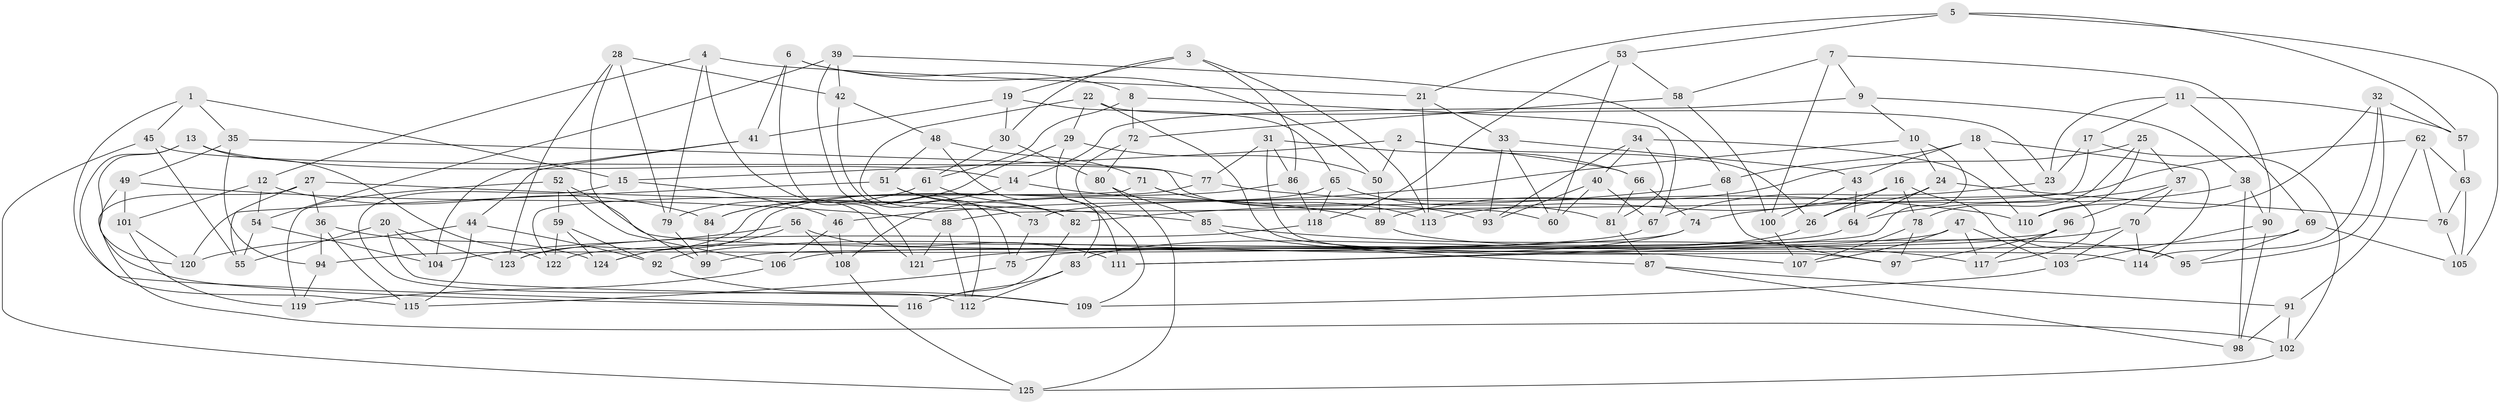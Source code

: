 // coarse degree distribution, {6: 0.4675324675324675, 5: 0.14285714285714285, 4: 0.35064935064935066, 3: 0.03896103896103896}
// Generated by graph-tools (version 1.1) at 2025/42/03/06/25 10:42:21]
// undirected, 125 vertices, 250 edges
graph export_dot {
graph [start="1"]
  node [color=gray90,style=filled];
  1;
  2;
  3;
  4;
  5;
  6;
  7;
  8;
  9;
  10;
  11;
  12;
  13;
  14;
  15;
  16;
  17;
  18;
  19;
  20;
  21;
  22;
  23;
  24;
  25;
  26;
  27;
  28;
  29;
  30;
  31;
  32;
  33;
  34;
  35;
  36;
  37;
  38;
  39;
  40;
  41;
  42;
  43;
  44;
  45;
  46;
  47;
  48;
  49;
  50;
  51;
  52;
  53;
  54;
  55;
  56;
  57;
  58;
  59;
  60;
  61;
  62;
  63;
  64;
  65;
  66;
  67;
  68;
  69;
  70;
  71;
  72;
  73;
  74;
  75;
  76;
  77;
  78;
  79;
  80;
  81;
  82;
  83;
  84;
  85;
  86;
  87;
  88;
  89;
  90;
  91;
  92;
  93;
  94;
  95;
  96;
  97;
  98;
  99;
  100;
  101;
  102;
  103;
  104;
  105;
  106;
  107;
  108;
  109;
  110;
  111;
  112;
  113;
  114;
  115;
  116;
  117;
  118;
  119;
  120;
  121;
  122;
  123;
  124;
  125;
  1 -- 15;
  1 -- 35;
  1 -- 45;
  1 -- 116;
  2 -- 66;
  2 -- 50;
  2 -- 26;
  2 -- 15;
  3 -- 30;
  3 -- 86;
  3 -- 19;
  3 -- 113;
  4 -- 21;
  4 -- 79;
  4 -- 12;
  4 -- 121;
  5 -- 21;
  5 -- 53;
  5 -- 57;
  5 -- 105;
  6 -- 8;
  6 -- 50;
  6 -- 41;
  6 -- 121;
  7 -- 9;
  7 -- 90;
  7 -- 100;
  7 -- 58;
  8 -- 61;
  8 -- 72;
  8 -- 67;
  9 -- 10;
  9 -- 38;
  9 -- 14;
  10 -- 24;
  10 -- 111;
  10 -- 46;
  11 -- 17;
  11 -- 69;
  11 -- 23;
  11 -- 57;
  12 -- 54;
  12 -- 84;
  12 -- 101;
  13 -- 115;
  13 -- 122;
  13 -- 120;
  13 -- 14;
  14 -- 84;
  14 -- 89;
  15 -- 46;
  15 -- 112;
  16 -- 95;
  16 -- 78;
  16 -- 26;
  16 -- 113;
  17 -- 102;
  17 -- 88;
  17 -- 23;
  18 -- 68;
  18 -- 114;
  18 -- 117;
  18 -- 43;
  19 -- 30;
  19 -- 65;
  19 -- 41;
  20 -- 123;
  20 -- 55;
  20 -- 104;
  20 -- 109;
  21 -- 113;
  21 -- 33;
  22 -- 23;
  22 -- 73;
  22 -- 107;
  22 -- 29;
  23 -- 67;
  24 -- 26;
  24 -- 76;
  24 -- 64;
  25 -- 110;
  25 -- 78;
  25 -- 89;
  25 -- 37;
  26 -- 83;
  27 -- 36;
  27 -- 55;
  27 -- 85;
  27 -- 102;
  28 -- 42;
  28 -- 79;
  28 -- 123;
  28 -- 99;
  29 -- 84;
  29 -- 83;
  29 -- 50;
  30 -- 61;
  30 -- 80;
  31 -- 77;
  31 -- 97;
  31 -- 86;
  31 -- 66;
  32 -- 95;
  32 -- 57;
  32 -- 110;
  32 -- 114;
  33 -- 43;
  33 -- 93;
  33 -- 60;
  34 -- 110;
  34 -- 81;
  34 -- 93;
  34 -- 40;
  35 -- 94;
  35 -- 60;
  35 -- 49;
  36 -- 124;
  36 -- 94;
  36 -- 115;
  37 -- 96;
  37 -- 74;
  37 -- 70;
  38 -- 90;
  38 -- 64;
  38 -- 98;
  39 -- 42;
  39 -- 54;
  39 -- 112;
  39 -- 68;
  40 -- 60;
  40 -- 67;
  40 -- 93;
  41 -- 44;
  41 -- 104;
  42 -- 48;
  42 -- 75;
  43 -- 64;
  43 -- 100;
  44 -- 92;
  44 -- 120;
  44 -- 115;
  45 -- 55;
  45 -- 77;
  45 -- 125;
  46 -- 108;
  46 -- 106;
  47 -- 106;
  47 -- 107;
  47 -- 117;
  47 -- 103;
  48 -- 71;
  48 -- 51;
  48 -- 111;
  49 -- 88;
  49 -- 101;
  49 -- 116;
  50 -- 89;
  51 -- 82;
  51 -- 120;
  51 -- 73;
  52 -- 114;
  52 -- 59;
  52 -- 106;
  52 -- 119;
  53 -- 60;
  53 -- 118;
  53 -- 58;
  54 -- 104;
  54 -- 55;
  56 -- 104;
  56 -- 108;
  56 -- 124;
  56 -- 111;
  57 -- 63;
  58 -- 72;
  58 -- 100;
  59 -- 92;
  59 -- 122;
  59 -- 124;
  61 -- 79;
  61 -- 82;
  62 -- 91;
  62 -- 76;
  62 -- 73;
  62 -- 63;
  63 -- 105;
  63 -- 76;
  64 -- 122;
  65 -- 81;
  65 -- 118;
  65 -- 124;
  66 -- 81;
  66 -- 74;
  67 -- 94;
  68 -- 97;
  68 -- 82;
  69 -- 95;
  69 -- 105;
  69 -- 75;
  70 -- 121;
  70 -- 114;
  70 -- 103;
  71 -- 93;
  71 -- 122;
  71 -- 113;
  72 -- 109;
  72 -- 80;
  73 -- 75;
  74 -- 99;
  74 -- 92;
  75 -- 115;
  76 -- 105;
  77 -- 110;
  77 -- 123;
  78 -- 107;
  78 -- 97;
  79 -- 99;
  80 -- 85;
  80 -- 125;
  81 -- 87;
  82 -- 116;
  83 -- 116;
  83 -- 112;
  84 -- 99;
  85 -- 117;
  85 -- 87;
  86 -- 118;
  86 -- 108;
  87 -- 98;
  87 -- 91;
  88 -- 121;
  88 -- 112;
  89 -- 95;
  90 -- 98;
  90 -- 103;
  91 -- 102;
  91 -- 98;
  92 -- 109;
  94 -- 119;
  96 -- 97;
  96 -- 111;
  96 -- 117;
  100 -- 107;
  101 -- 119;
  101 -- 120;
  102 -- 125;
  103 -- 109;
  106 -- 119;
  108 -- 125;
  118 -- 123;
}
